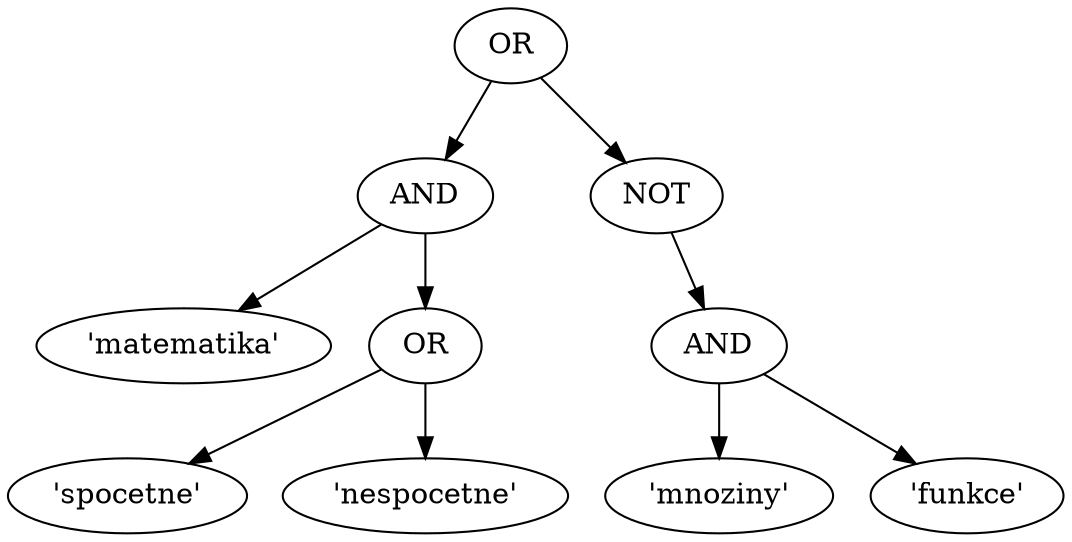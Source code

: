 digraph G {
	a [label="OR"]
	b [label="AND"]
	c [label="NOT"]
	d [label="'matematika'"]
	e [label="OR"]
	f [label="AND"]
	g [label="'mnoziny'"]
	h [label="'funkce'"]
	i [label="'spocetne'"]
	j [label="'nespocetne'"]
	node [shape=circle];
	a -> b;
	a -> c;
	b -> d;
	b -> e;
	c -> f;
	f -> g;
	f -> h;
	e -> i;
	e -> j;
}